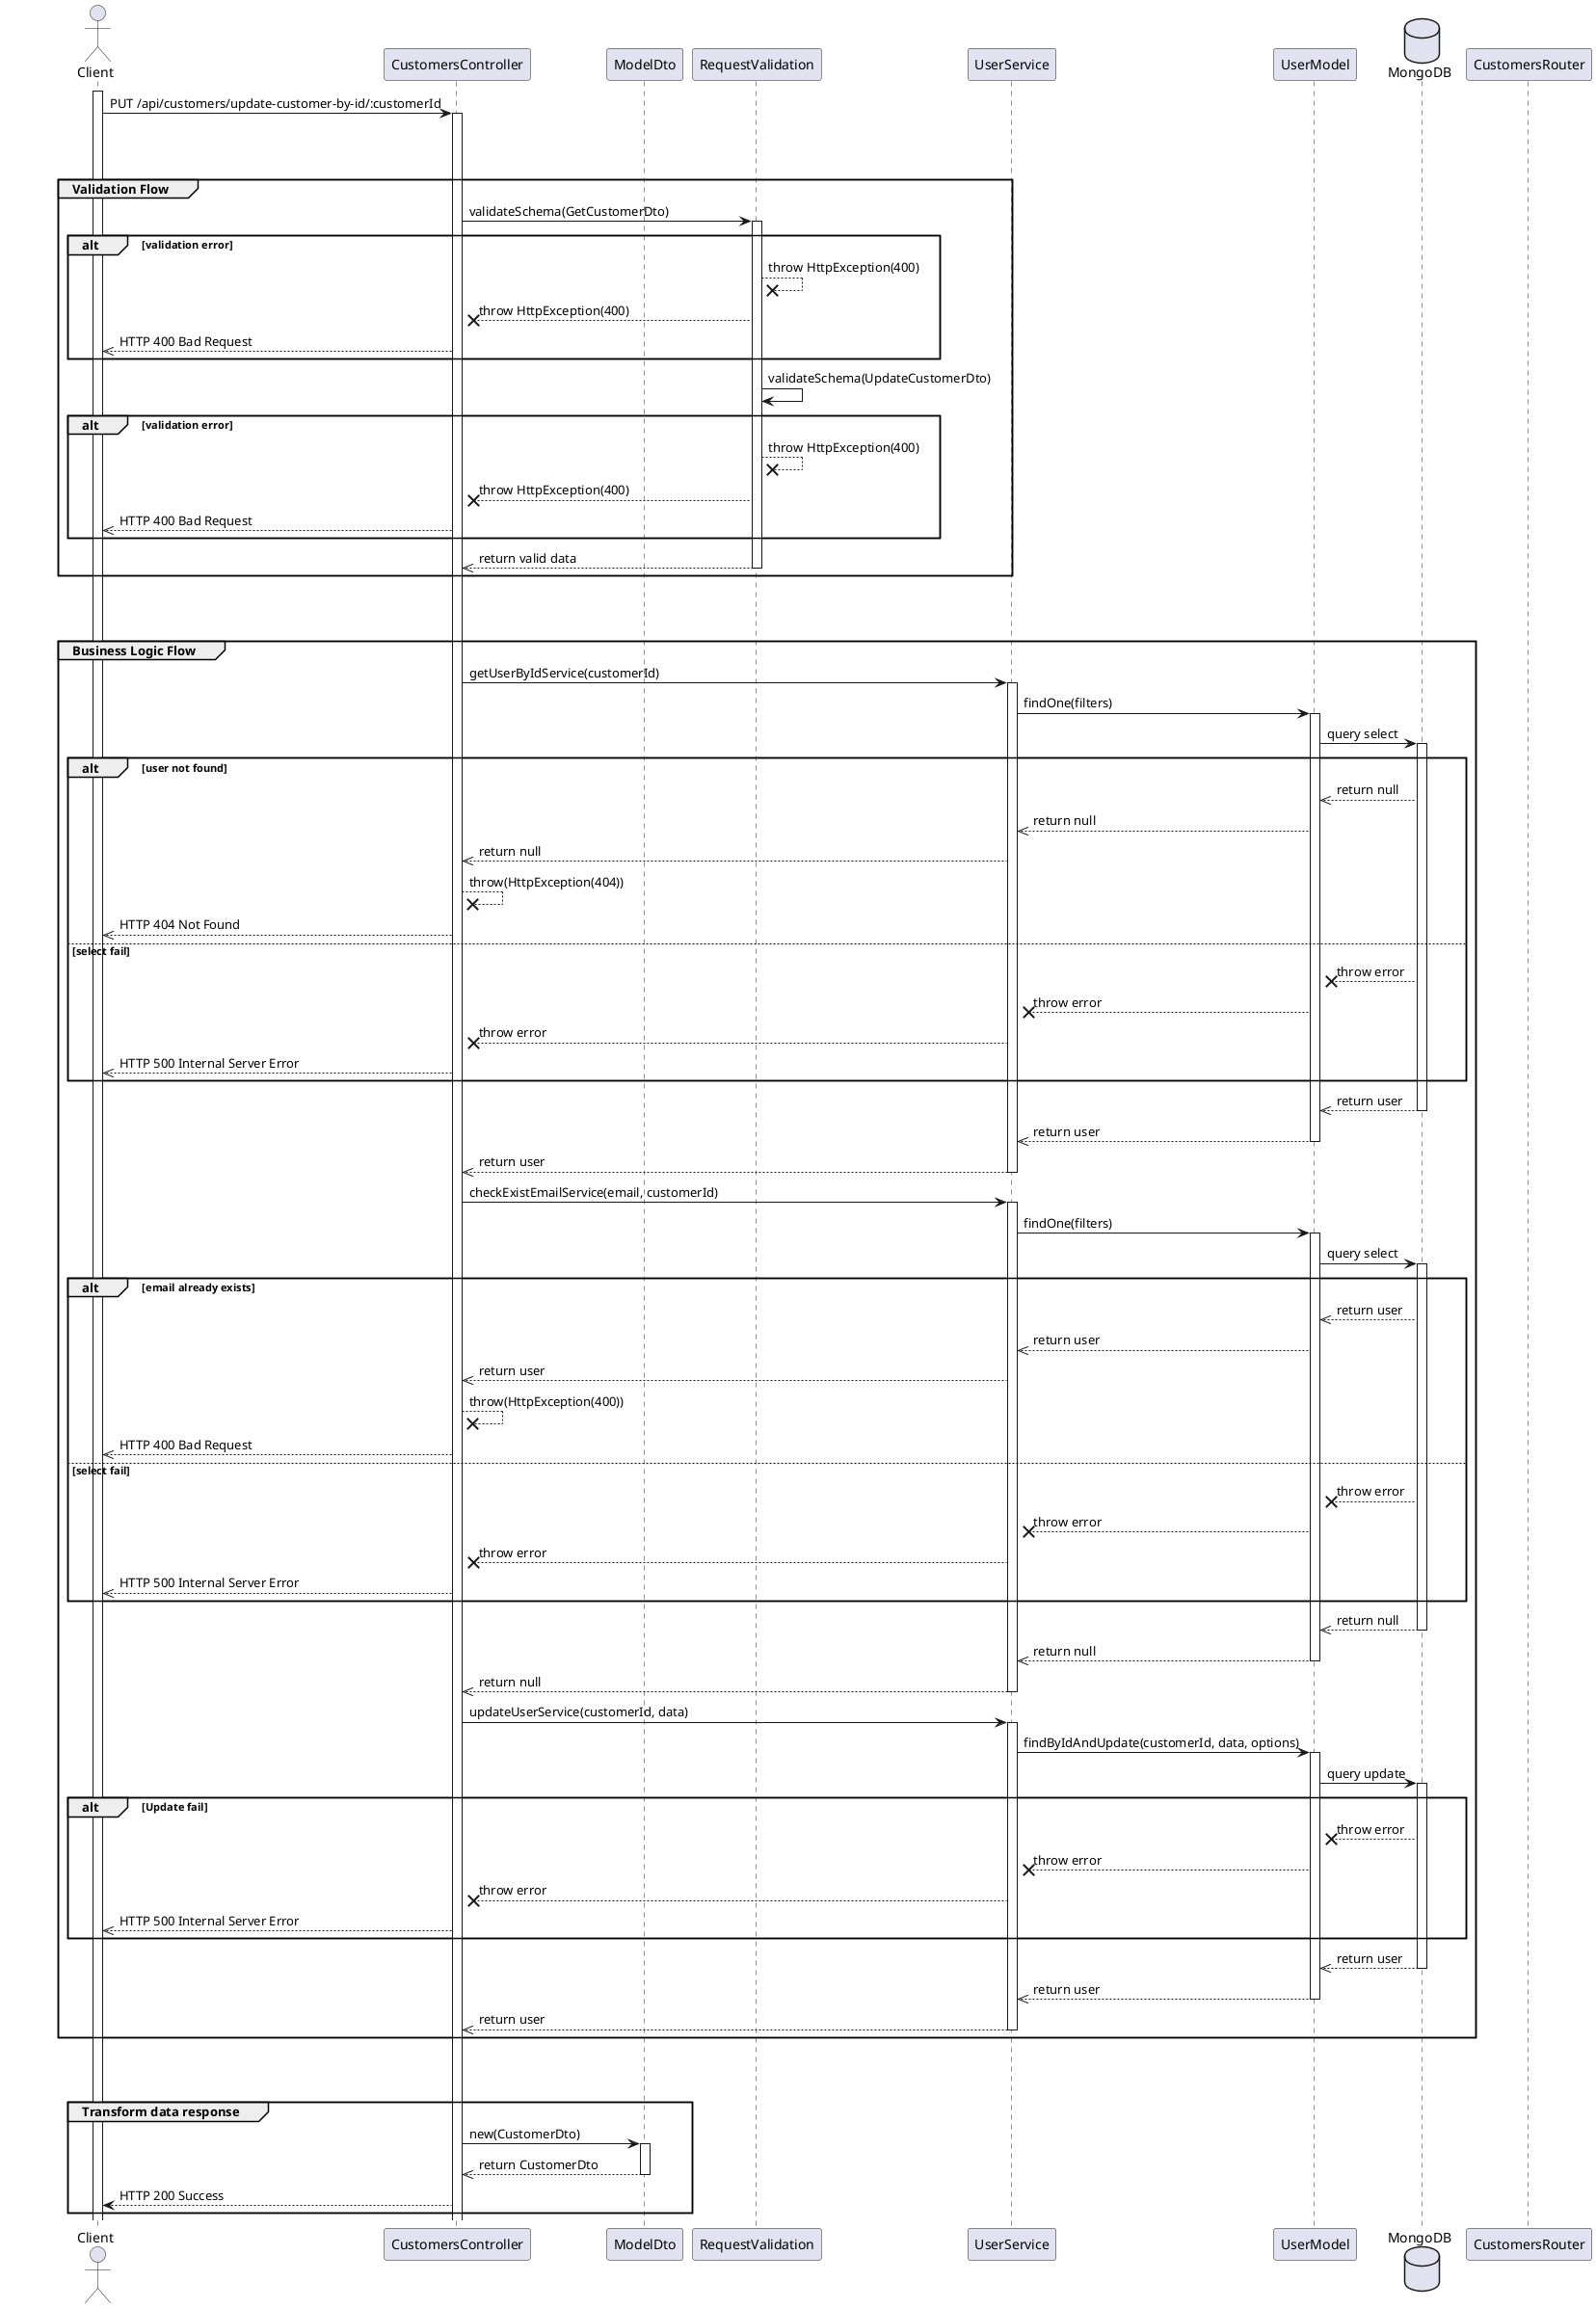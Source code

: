 @startuml Update Customer

actor Client

participant CustomersController
participant ModelDto
participant RequestValidation
participant UserService 
participant UserModel

database MongoDB

' Step 1
    activate Client
    Client -> CustomersController: PUT /api/customers/update-customer-by-id/:customerId
    activate CustomersController

break
break


' Step 4
group Validation Flow
    CustomersController -> RequestValidation: validateSchema(GetCustomerDto)
    activate RequestValidation
    alt validation error
        RequestValidation --x RequestValidation: throw HttpException(400)
        RequestValidation --x CustomersController: throw HttpException(400)
        CustomersController -->> Client: HTTP 400 Bad Request
    end
    
    RequestValidation -> RequestValidation: validateSchema(UpdateCustomerDto)
    
    alt validation error
        RequestValidation --x RequestValidation: throw HttpException(400)
        RequestValidation --x CustomersController: throw HttpException(400)
        CustomersController -->> Client: HTTP 400 Bad Request
    end
    RequestValidation -->> CustomersController: return valid data
    deactivate RequestValidation
end

break
break

' Step 5
group Business Logic Flow
    CustomersController -> UserService: getUserByIdService(customerId)
    activate UserService

    UserService -> UserModel: findOne(filters)
    activate UserModel
    UserModel -> MongoDB: query select
    activate MongoDB

    alt user not found
        MongoDB -->> UserModel: return null
        UserModel -->> UserService: return null
        UserService -->> CustomersController: return null
        CustomersController --x CustomersController: throw(HttpException(404))
        CustomersController -->> Client: HTTP 404 Not Found

        else select fail
        MongoDB --x UserModel: throw error
        UserModel --x UserService: throw error
        UserService --x CustomersController: throw error
        CustomersController -->> Client: HTTP 500 Internal Server Error
    end

    MongoDB -->> UserModel: return user
    deactivate MongoDB
    UserModel -->> UserService: return user
    deactivate UserModel
    UserService -->> CustomersController: return user
    deactivate UserService
    CustomersController -> UserService: checkExistEmailService(email, customerId)
    activate UserService
    UserService -> UserModel: findOne(filters)
    activate UserModel
    UserModel -> MongoDB: query select
    activate MongoDB

    alt email already exists
        MongoDB -->> UserModel: return user
        UserModel -->> UserService: return user
        UserService -->> CustomersController: return user
        CustomersController --x CustomersController: throw(HttpException(400))
        CustomersController -->> Client: HTTP 400 Bad Request

        else select fail
        MongoDB --x UserModel: throw error
        UserModel --x UserService: throw error
        UserService --x CustomersController: throw error
        CustomersController -->> Client: HTTP 500 Internal Server Error
    end

    MongoDB -->> UserModel: return null
    deactivate MongoDB
    UserModel -->> UserService: return null
    deactivate UserModel
    UserService -->> CustomersController: return null
    deactivate UserService

    CustomersController -> UserService: updateUserService(customerId, data)
    activate UserService
    UserService -> UserModel: findByIdAndUpdate(customerId, data, options)
    activate UserModel
    UserModel -> MongoDB: query update
    activate MongoDB

    alt Update fail
        MongoDB --x UserModel: throw error
        UserModel --x UserService: throw error
        UserService --x CustomersController: throw error
        CustomersController -->> Client: HTTP 500 Internal Server Error

    end
    MongoDB -->> UserModel: return user
    deactivate MongoDB
    UserModel -->> UserService: return user
    deactivate UserModel
    UserService -->> CustomersController: return user
    deactivate UserService

    
end
break 
break

group Transform data response
    CustomersController -> ModelDto: new(CustomerDto)
    activate ModelDto
    ModelDto -->> CustomersController: return CustomerDto 
    deactivate ModelDto
    
CustomersController --> Client: HTTP 200 Success
deactivate CustomersRouter
end


@enduml